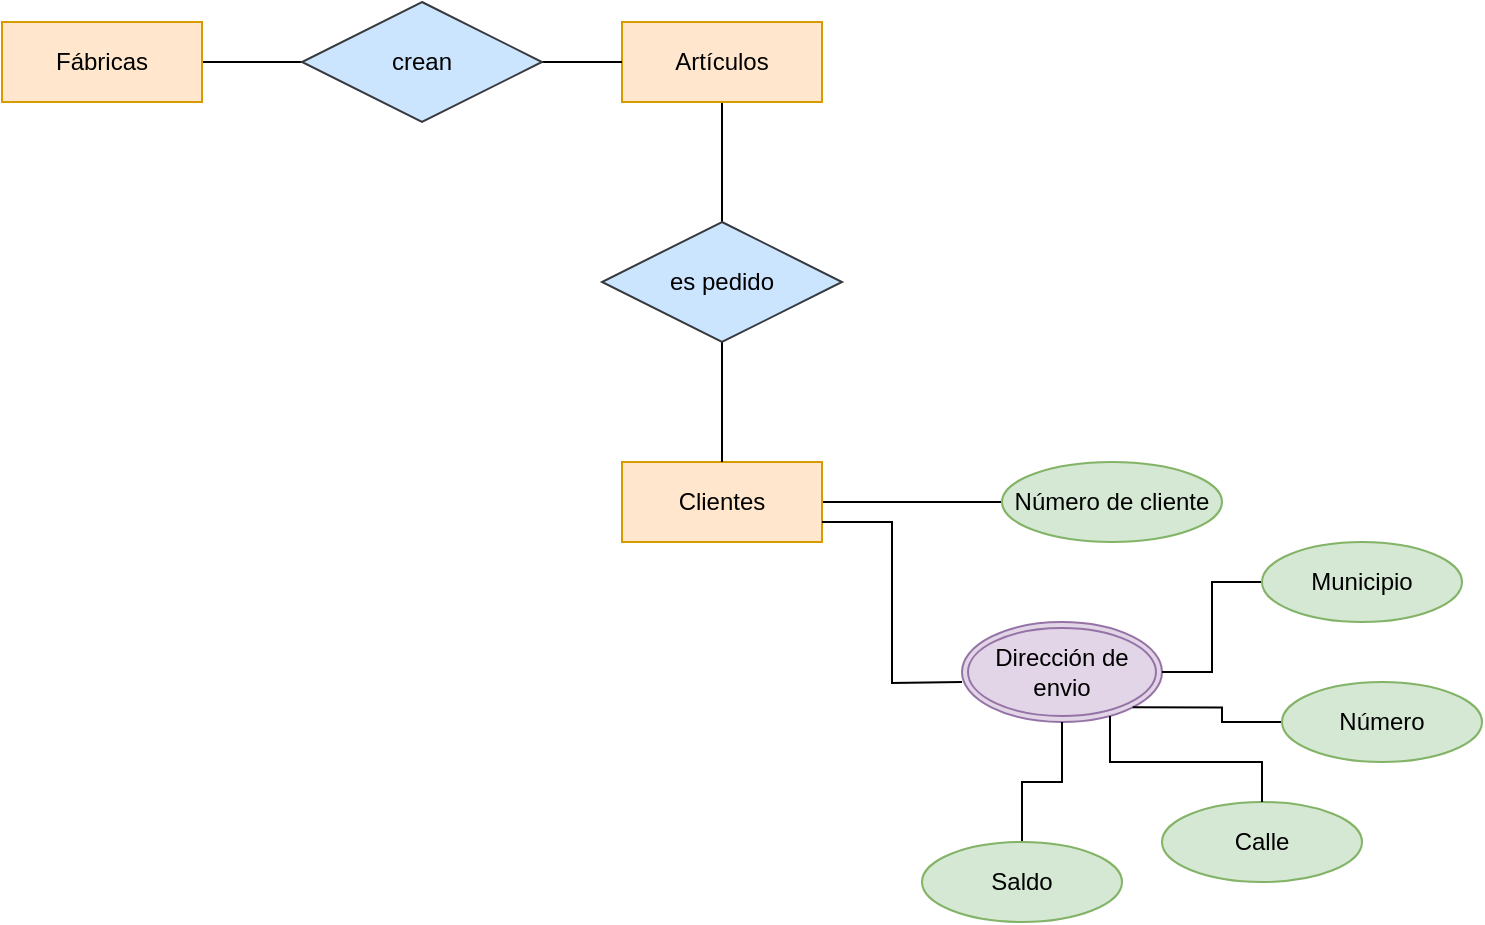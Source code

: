 <mxfile version="21.8.2" type="github">
  <diagram name="Page-1" id="ph6OinrHunCrRPrF4bF1">
    <mxGraphModel dx="1434" dy="795" grid="1" gridSize="10" guides="1" tooltips="1" connect="1" arrows="1" fold="1" page="1" pageScale="1" pageWidth="850" pageHeight="1100" math="0" shadow="0">
      <root>
        <mxCell id="0" />
        <mxCell id="1" parent="0" />
        <mxCell id="Cp3NVBLOnRGW1dm8sWKQ-10" style="edgeStyle=orthogonalEdgeStyle;rounded=0;orthogonalLoop=1;jettySize=auto;html=1;endArrow=none;endFill=0;" parent="1" source="Cp3NVBLOnRGW1dm8sWKQ-1" target="Cp3NVBLOnRGW1dm8sWKQ-9" edge="1">
          <mxGeometry relative="1" as="geometry" />
        </mxCell>
        <mxCell id="Cp3NVBLOnRGW1dm8sWKQ-1" value="Artículos" style="whiteSpace=wrap;html=1;align=center;fillColor=#ffe6cc;strokeColor=#d79b00;" parent="1" vertex="1">
          <mxGeometry x="350" y="310" width="100" height="40" as="geometry" />
        </mxCell>
        <mxCell id="Cp3NVBLOnRGW1dm8sWKQ-6" style="edgeStyle=orthogonalEdgeStyle;rounded=0;orthogonalLoop=1;jettySize=auto;html=1;entryX=0;entryY=0.5;entryDx=0;entryDy=0;endArrow=none;endFill=0;" parent="1" source="Cp3NVBLOnRGW1dm8sWKQ-3" target="Cp3NVBLOnRGW1dm8sWKQ-4" edge="1">
          <mxGeometry relative="1" as="geometry" />
        </mxCell>
        <mxCell id="Cp3NVBLOnRGW1dm8sWKQ-3" value="Fábricas" style="whiteSpace=wrap;html=1;align=center;fillColor=#ffe6cc;strokeColor=#d79b00;" parent="1" vertex="1">
          <mxGeometry x="40" y="310" width="100" height="40" as="geometry" />
        </mxCell>
        <mxCell id="Cp3NVBLOnRGW1dm8sWKQ-7" style="edgeStyle=orthogonalEdgeStyle;rounded=0;orthogonalLoop=1;jettySize=auto;html=1;entryX=0;entryY=0.5;entryDx=0;entryDy=0;endArrow=none;endFill=0;" parent="1" source="Cp3NVBLOnRGW1dm8sWKQ-4" target="Cp3NVBLOnRGW1dm8sWKQ-1" edge="1">
          <mxGeometry relative="1" as="geometry" />
        </mxCell>
        <mxCell id="Cp3NVBLOnRGW1dm8sWKQ-4" value="crean" style="shape=rhombus;perimeter=rhombusPerimeter;whiteSpace=wrap;html=1;align=center;fillColor=#cce5ff;strokeColor=#36393d;" parent="1" vertex="1">
          <mxGeometry x="190" y="300" width="120" height="60" as="geometry" />
        </mxCell>
        <mxCell id="Cp3NVBLOnRGW1dm8sWKQ-13" style="edgeStyle=orthogonalEdgeStyle;rounded=0;orthogonalLoop=1;jettySize=auto;html=1;entryX=0;entryY=0.5;entryDx=0;entryDy=0;endArrow=none;endFill=0;" parent="1" source="Cp3NVBLOnRGW1dm8sWKQ-8" target="Cp3NVBLOnRGW1dm8sWKQ-12" edge="1">
          <mxGeometry relative="1" as="geometry" />
        </mxCell>
        <mxCell id="Cp3NVBLOnRGW1dm8sWKQ-8" value="Clientes" style="whiteSpace=wrap;html=1;align=center;fillColor=#ffe6cc;strokeColor=#d79b00;" parent="1" vertex="1">
          <mxGeometry x="350" y="530" width="100" height="40" as="geometry" />
        </mxCell>
        <mxCell id="Cp3NVBLOnRGW1dm8sWKQ-11" style="edgeStyle=orthogonalEdgeStyle;rounded=0;orthogonalLoop=1;jettySize=auto;html=1;entryX=0.5;entryY=0;entryDx=0;entryDy=0;endArrow=none;endFill=0;" parent="1" source="Cp3NVBLOnRGW1dm8sWKQ-9" target="Cp3NVBLOnRGW1dm8sWKQ-8" edge="1">
          <mxGeometry relative="1" as="geometry" />
        </mxCell>
        <mxCell id="Cp3NVBLOnRGW1dm8sWKQ-9" value="es pedido" style="shape=rhombus;perimeter=rhombusPerimeter;whiteSpace=wrap;html=1;align=center;fillColor=#cce5ff;strokeColor=#36393d;" parent="1" vertex="1">
          <mxGeometry x="340" y="410" width="120" height="60" as="geometry" />
        </mxCell>
        <mxCell id="Cp3NVBLOnRGW1dm8sWKQ-12" value="Número de cliente" style="ellipse;whiteSpace=wrap;html=1;align=center;fillColor=#d5e8d4;strokeColor=#82b366;" parent="1" vertex="1">
          <mxGeometry x="540" y="530" width="110" height="40" as="geometry" />
        </mxCell>
        <mxCell id="Cp3NVBLOnRGW1dm8sWKQ-16" style="edgeStyle=orthogonalEdgeStyle;rounded=0;orthogonalLoop=1;jettySize=auto;html=1;entryX=1;entryY=0.75;entryDx=0;entryDy=0;endArrow=none;endFill=0;" parent="1" target="Cp3NVBLOnRGW1dm8sWKQ-8" edge="1">
          <mxGeometry relative="1" as="geometry">
            <mxPoint x="520" y="640" as="sourcePoint" />
          </mxGeometry>
        </mxCell>
        <mxCell id="Cp3NVBLOnRGW1dm8sWKQ-17" value="Dirección de envio" style="ellipse;shape=doubleEllipse;margin=3;whiteSpace=wrap;html=1;align=center;fillColor=#e1d5e7;strokeColor=#9673a6;" parent="1" vertex="1">
          <mxGeometry x="520" y="610" width="100" height="50" as="geometry" />
        </mxCell>
        <mxCell id="Cp3NVBLOnRGW1dm8sWKQ-19" value="Calle" style="ellipse;whiteSpace=wrap;html=1;align=center;fillColor=#d5e8d4;strokeColor=#82b366;" parent="1" vertex="1">
          <mxGeometry x="620" y="700" width="100" height="40" as="geometry" />
        </mxCell>
        <mxCell id="Cp3NVBLOnRGW1dm8sWKQ-22" style="edgeStyle=orthogonalEdgeStyle;rounded=0;orthogonalLoop=1;jettySize=auto;html=1;entryX=1;entryY=1;entryDx=0;entryDy=0;endArrow=none;endFill=0;" parent="1" source="Cp3NVBLOnRGW1dm8sWKQ-21" target="Cp3NVBLOnRGW1dm8sWKQ-17" edge="1">
          <mxGeometry relative="1" as="geometry" />
        </mxCell>
        <mxCell id="Cp3NVBLOnRGW1dm8sWKQ-21" value="Número" style="ellipse;whiteSpace=wrap;html=1;align=center;fillColor=#d5e8d4;strokeColor=#82b366;" parent="1" vertex="1">
          <mxGeometry x="680" y="640" width="100" height="40" as="geometry" />
        </mxCell>
        <mxCell id="Cp3NVBLOnRGW1dm8sWKQ-24" style="edgeStyle=orthogonalEdgeStyle;rounded=0;orthogonalLoop=1;jettySize=auto;html=1;entryX=1;entryY=0.5;entryDx=0;entryDy=0;endArrow=none;endFill=0;" parent="1" source="Cp3NVBLOnRGW1dm8sWKQ-23" target="Cp3NVBLOnRGW1dm8sWKQ-17" edge="1">
          <mxGeometry relative="1" as="geometry" />
        </mxCell>
        <mxCell id="Cp3NVBLOnRGW1dm8sWKQ-23" value="Municipio" style="ellipse;whiteSpace=wrap;html=1;align=center;fillColor=#d5e8d4;strokeColor=#82b366;" parent="1" vertex="1">
          <mxGeometry x="670" y="570" width="100" height="40" as="geometry" />
        </mxCell>
        <mxCell id="Cp3NVBLOnRGW1dm8sWKQ-29" style="edgeStyle=orthogonalEdgeStyle;rounded=0;orthogonalLoop=1;jettySize=auto;html=1;entryX=0.5;entryY=1;entryDx=0;entryDy=0;endArrow=none;endFill=0;" parent="1" source="Cp3NVBLOnRGW1dm8sWKQ-25" target="Cp3NVBLOnRGW1dm8sWKQ-17" edge="1">
          <mxGeometry relative="1" as="geometry" />
        </mxCell>
        <mxCell id="Cp3NVBLOnRGW1dm8sWKQ-25" value="Saldo" style="ellipse;whiteSpace=wrap;html=1;align=center;fillColor=#d5e8d4;strokeColor=#82b366;" parent="1" vertex="1">
          <mxGeometry x="500" y="720" width="100" height="40" as="geometry" />
        </mxCell>
        <mxCell id="Cp3NVBLOnRGW1dm8sWKQ-28" style="edgeStyle=orthogonalEdgeStyle;rounded=0;orthogonalLoop=1;jettySize=auto;html=1;exitX=0.5;exitY=0;exitDx=0;exitDy=0;entryX=0.74;entryY=0.94;entryDx=0;entryDy=0;entryPerimeter=0;endArrow=none;endFill=0;" parent="1" source="Cp3NVBLOnRGW1dm8sWKQ-19" target="Cp3NVBLOnRGW1dm8sWKQ-17" edge="1">
          <mxGeometry relative="1" as="geometry" />
        </mxCell>
      </root>
    </mxGraphModel>
  </diagram>
</mxfile>
